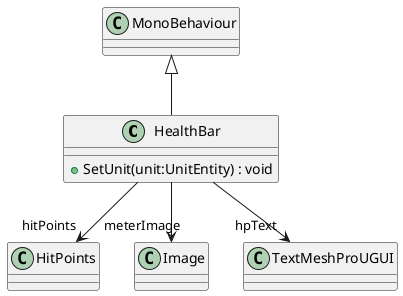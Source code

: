 @startuml
class HealthBar {
    + SetUnit(unit:UnitEntity) : void
}
MonoBehaviour <|-- HealthBar
HealthBar --> "hitPoints" HitPoints
HealthBar --> "meterImage" Image
HealthBar --> "hpText" TextMeshProUGUI
@enduml
